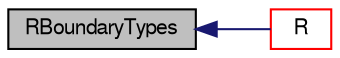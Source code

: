 digraph "RBoundaryTypes"
{
  bgcolor="transparent";
  edge [fontname="FreeSans",fontsize="10",labelfontname="FreeSans",labelfontsize="10"];
  node [fontname="FreeSans",fontsize="10",shape=record];
  rankdir="LR";
  Node336 [label="RBoundaryTypes",height=0.2,width=0.4,color="black", fillcolor="grey75", style="filled", fontcolor="black"];
  Node336 -> Node337 [dir="back",color="midnightblue",fontsize="10",style="solid",fontname="FreeSans"];
  Node337 [label="R",height=0.2,width=0.4,color="red",URL="$a30774.html#a89520ba1b936e6ffed0baac06d42349b",tooltip="Return the Reynolds stress tensor. "];
}
